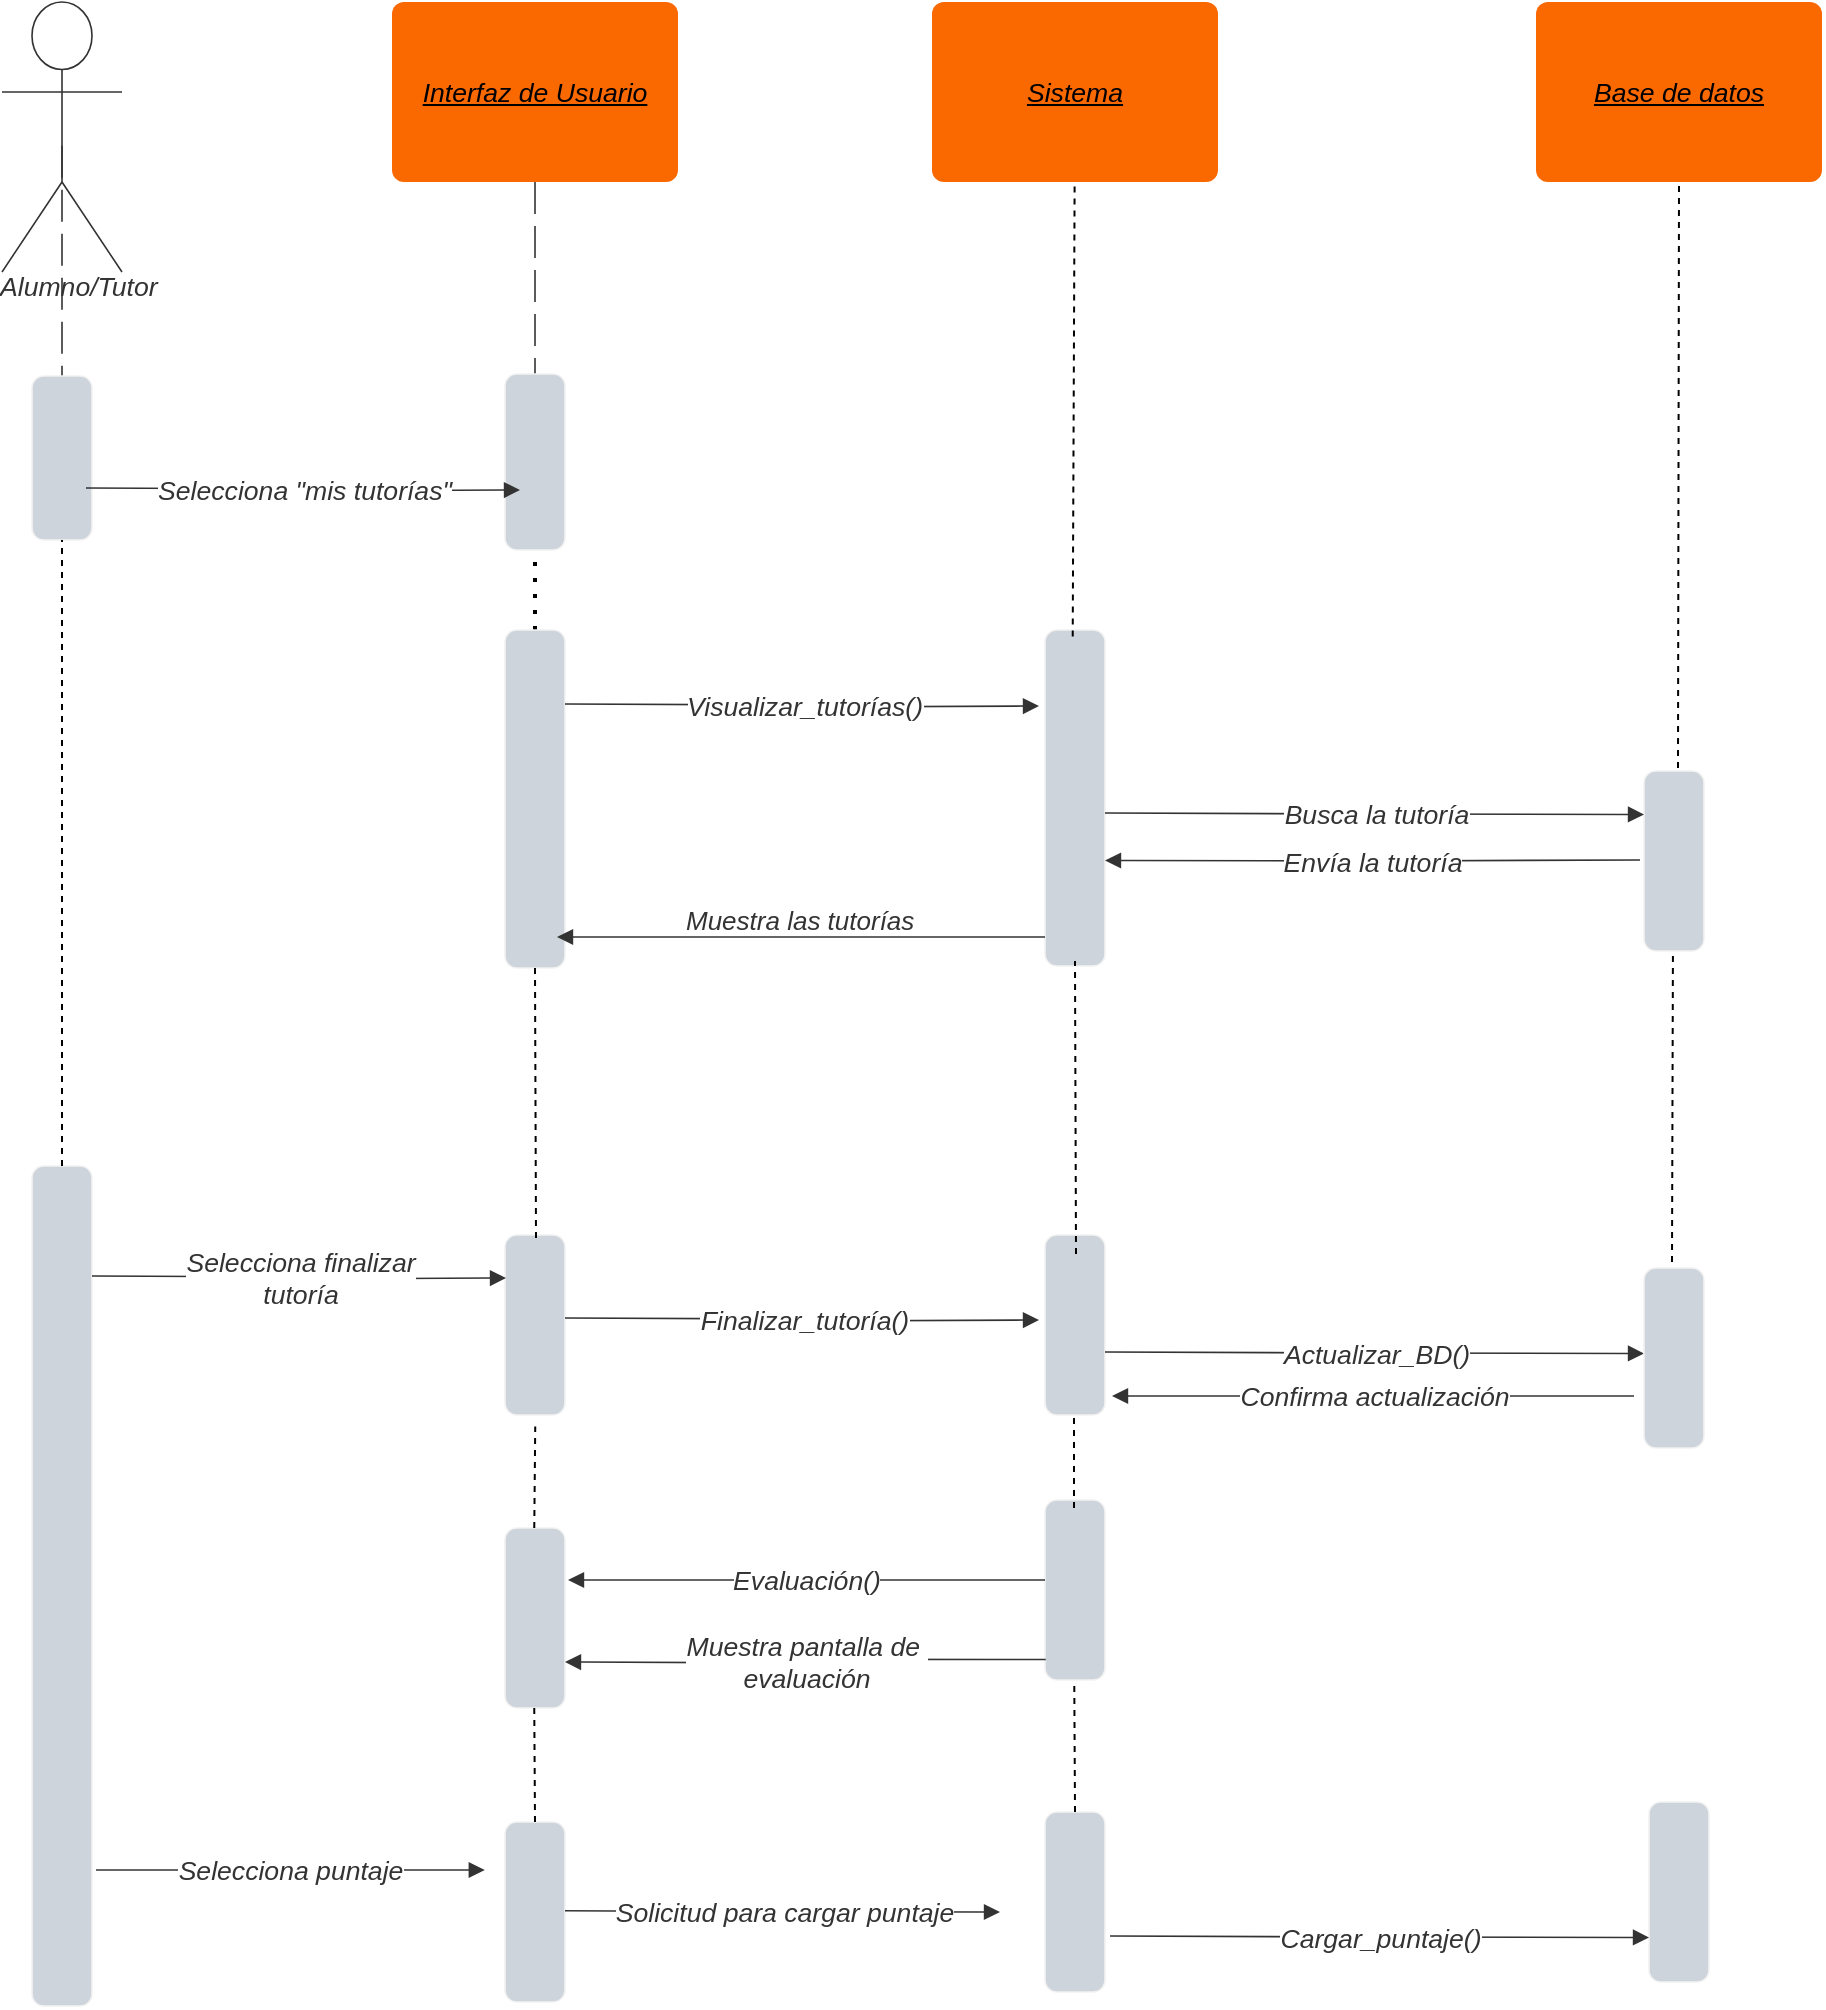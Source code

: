 <mxfile version="22.0.4" type="github">
  <diagram name="Page-1" id="plU40Ezx-mP_DqaJDuf5">
    <mxGraphModel dx="2333" dy="1676" grid="0" gridSize="10" guides="1" tooltips="1" connect="1" arrows="1" fold="1" page="0" pageScale="1" pageWidth="827" pageHeight="1169" math="0" shadow="0">
      <root>
        <mxCell id="0" />
        <mxCell id="1" parent="0" />
        <mxCell id="H_-c9IdjmHBw7mQhfh1--1" value="Interfaz de Usuario" style="html=1;overflow=block;blockSpacing=1;whiteSpace=wrap;fontSize=13.3;fontColor=#000000;fontStyle=6;align=center;spacing=0;strokeOpacity=0;fillOpacity=100;rounded=1;absoluteArcSize=1;arcSize=12;fillColor=#fa6800;strokeWidth=0.8;strokeColor=#C73500;" parent="1" vertex="1">
          <mxGeometry x="508" y="-115" width="143" height="90" as="geometry" />
        </mxCell>
        <mxCell id="H_-c9IdjmHBw7mQhfh1--2" value="Sistema" style="html=1;overflow=block;blockSpacing=1;whiteSpace=wrap;fontSize=13.3;fontColor=#000000;fontStyle=6;align=center;spacing=0;strokeOpacity=0;fillOpacity=100;rounded=1;absoluteArcSize=1;arcSize=12;fillColor=#fa6800;strokeWidth=0.8;strokeColor=#C73500;" parent="1" vertex="1">
          <mxGeometry x="778" y="-115" width="143" height="90" as="geometry" />
        </mxCell>
        <mxCell id="H_-c9IdjmHBw7mQhfh1--3" value="Alumno/Tutor" style="html=1;overflow=block;blockSpacing=1;shape=umlActor;labelPosition=center;verticalLabelPosition=bottom;verticalAlign=top;whiteSpace=nowrap;fontSize=13.3;fontColor=#333333;fontStyle=2;align=center;spacing=0;strokeColor=#333333;strokeOpacity=100;fillOpacity=100;rounded=1;absoluteArcSize=1;arcSize=12;fillColor=#ffffff;strokeWidth=0.8;lucidId=Yu5MdgyV5tNR;" parent="1" vertex="1">
          <mxGeometry x="313" y="-115" width="60" height="135" as="geometry" />
        </mxCell>
        <mxCell id="H_-c9IdjmHBw7mQhfh1--6" value="" style="html=1;jettySize=18;whiteSpace=wrap;fontSize=13;fontFamily=helvetica;strokeColor=#333333;strokeOpacity=100;dashed=1;fixDash=1;dashPattern=16 6;strokeWidth=0.8;rounded=0;startArrow=none;endArrow=none;exitX=0.5;exitY=1;exitPerimeter=0;entryX=0.5;entryY=0.432;entryPerimeter=0;lucidId=Yu5M4GIAFP0a;" parent="1" source="H_-c9IdjmHBw7mQhfh1--1" target="H_-c9IdjmHBw7mQhfh1--7" edge="1">
          <mxGeometry width="100" height="100" relative="1" as="geometry">
            <Array as="points" />
            <mxPoint x="580" y="-25" as="sourcePoint" />
            <mxPoint x="579.5" y="584.92" as="targetPoint" />
          </mxGeometry>
        </mxCell>
        <mxCell id="H_-c9IdjmHBw7mQhfh1--7" value="" style="html=1;overflow=block;blockSpacing=1;whiteSpace=wrap;fontSize=13;spacing=0;strokeColor=#f2f2f2;strokeOpacity=100;fillOpacity=100;rounded=1;absoluteArcSize=1;arcSize=12;fillColor=#ced4db;strokeWidth=0.8;lucidId=Yu5MhR-oMSno;" parent="1" vertex="1">
          <mxGeometry x="564.5" y="71" width="30" height="88" as="geometry" />
        </mxCell>
        <mxCell id="H_-c9IdjmHBw7mQhfh1--8" value="" style="html=1;jettySize=18;whiteSpace=wrap;fontSize=13;strokeColor=#333333;strokeOpacity=100;dashed=1;fixDash=1;dashPattern=16 6;strokeWidth=0.8;rounded=1;arcSize=10;edgeStyle=orthogonalEdgeStyle;startArrow=none;endArrow=none;exitX=0.5;exitY=0.532;exitPerimeter=0;lucidId=Yu5Migy3NWk_;" parent="1" source="H_-c9IdjmHBw7mQhfh1--3" target="H_-c9IdjmHBw7mQhfh1--9" edge="1">
          <mxGeometry width="100" height="100" relative="1" as="geometry">
            <Array as="points" />
            <mxPoint x="348" y="313" as="targetPoint" />
            <mxPoint x="343" y="-15" as="sourcePoint" />
          </mxGeometry>
        </mxCell>
        <mxCell id="H_-c9IdjmHBw7mQhfh1--9" value="" style="html=1;overflow=block;blockSpacing=1;whiteSpace=wrap;fontSize=13;spacing=0;strokeColor=#f2f2f2;strokeOpacity=100;fillOpacity=100;rounded=1;absoluteArcSize=1;arcSize=12;fillColor=#ced4db;strokeWidth=0.8;lucidId=Yu5MhR-oMSno;" parent="1" vertex="1">
          <mxGeometry x="328" y="72" width="30" height="82" as="geometry" />
        </mxCell>
        <mxCell id="H_-c9IdjmHBw7mQhfh1--10" value="" style="points=[[1.013,0.586,0]];html=1;overflow=block;blockSpacing=1;whiteSpace=wrap;fontSize=13;spacing=0;strokeColor=#f2f2f2;strokeOpacity=100;fillOpacity=100;rounded=1;absoluteArcSize=1;arcSize=12;fillColor=#ced4db;strokeWidth=0.8;lucidId=Yu5MsRc69goB;" parent="1" vertex="1">
          <mxGeometry x="834.5" y="199" width="30" height="168" as="geometry" />
        </mxCell>
        <mxCell id="H_-c9IdjmHBw7mQhfh1--11" value="" style="html=1;jettySize=18;whiteSpace=wrap;fontSize=13;strokeColor=#333333;strokeOpacity=100;strokeWidth=0.8;rounded=1;arcSize=10;edgeStyle=orthogonalEdgeStyle;startArrow=none;endArrow=block;endFill=1;lucidId=Yu5M0A2JVvTe;" parent="1" edge="1">
          <mxGeometry width="100" height="100" relative="1" as="geometry">
            <Array as="points" />
            <mxPoint x="355" y="128" as="sourcePoint" />
            <mxPoint x="572" y="129" as="targetPoint" />
          </mxGeometry>
        </mxCell>
        <mxCell id="H_-c9IdjmHBw7mQhfh1--12" value="Selecciona &quot;mis tutorías&quot;" style="text;html=1;resizable=0;labelBackgroundColor=default;align=center;verticalAlign=middle;fontStyle=2;fontColor=#333333;fontSize=13.3;" parent="H_-c9IdjmHBw7mQhfh1--11" vertex="1">
          <mxGeometry relative="1" as="geometry">
            <mxPoint as="offset" />
          </mxGeometry>
        </mxCell>
        <mxCell id="H_-c9IdjmHBw7mQhfh1--15" value="" style="endArrow=none;dashed=1;html=1;dashPattern=1 3;strokeWidth=2;rounded=0;entryX=0.5;entryY=1;entryDx=0;entryDy=0;exitX=0.5;exitY=0;exitDx=0;exitDy=0;" parent="1" source="H_-c9IdjmHBw7mQhfh1--17" target="H_-c9IdjmHBw7mQhfh1--7" edge="1">
          <mxGeometry width="50" height="50" relative="1" as="geometry">
            <mxPoint x="554.5" y="372" as="sourcePoint" />
            <mxPoint x="604.5" y="322" as="targetPoint" />
          </mxGeometry>
        </mxCell>
        <mxCell id="H_-c9IdjmHBw7mQhfh1--17" value="" style="html=1;overflow=block;blockSpacing=1;whiteSpace=wrap;fontSize=13;spacing=0;strokeColor=#f2f2f2;strokeOpacity=100;fillOpacity=100;rounded=1;absoluteArcSize=1;arcSize=12;fillColor=#ced4db;strokeWidth=0.8;lucidId=Yu5MhR-oMSno;" parent="1" vertex="1">
          <mxGeometry x="564.5" y="199" width="30" height="169" as="geometry" />
        </mxCell>
        <mxCell id="H_-c9IdjmHBw7mQhfh1--18" value="" style="endArrow=none;dashed=1;html=1;rounded=0;exitX=0.462;exitY=0.019;exitDx=0;exitDy=0;exitPerimeter=0;" parent="1" source="H_-c9IdjmHBw7mQhfh1--10" target="H_-c9IdjmHBw7mQhfh1--2" edge="1">
          <mxGeometry width="50" height="50" relative="1" as="geometry">
            <mxPoint x="849.05" y="183" as="sourcePoint" />
            <mxPoint x="849.05" y="151" as="targetPoint" />
          </mxGeometry>
        </mxCell>
        <mxCell id="H_-c9IdjmHBw7mQhfh1--19" value="Base de datos" style="html=1;overflow=block;blockSpacing=1;whiteSpace=wrap;fontSize=13.3;fontColor=#000000;fontStyle=6;align=center;spacing=0;strokeOpacity=0;fillOpacity=100;rounded=1;absoluteArcSize=1;arcSize=12;fillColor=#fa6800;strokeWidth=0.8;strokeColor=#C73500;" parent="1" vertex="1">
          <mxGeometry x="1080" y="-115" width="143" height="90" as="geometry" />
        </mxCell>
        <mxCell id="H_-c9IdjmHBw7mQhfh1--20" value="" style="html=1;overflow=block;blockSpacing=1;whiteSpace=wrap;fontSize=13;spacing=0;strokeColor=#f2f2f2;strokeOpacity=100;fillOpacity=100;rounded=1;absoluteArcSize=1;arcSize=12;fillColor=#ced4db;strokeWidth=0.8;lucidId=Yu5MydJHa4al;" parent="1" vertex="1">
          <mxGeometry x="1134" y="269.5" width="30" height="90" as="geometry" />
        </mxCell>
        <mxCell id="H_-c9IdjmHBw7mQhfh1--21" value="" style="html=1;overflow=block;blockSpacing=1;whiteSpace=wrap;fontSize=13;spacing=0;strokeColor=#f2f2f2;strokeOpacity=100;fillOpacity=100;rounded=1;absoluteArcSize=1;arcSize=12;fillColor=#ced4db;strokeWidth=0.8;lucidId=Yu5MydJHa4al;" parent="1" vertex="1">
          <mxGeometry x="834.5" y="501.5" width="30" height="90" as="geometry" />
        </mxCell>
        <mxCell id="H_-c9IdjmHBw7mQhfh1--22" value="" style="html=1;jettySize=18;whiteSpace=wrap;fontSize=13;strokeColor=#333333;strokeOpacity=100;strokeWidth=0.8;rounded=1;arcSize=10;edgeStyle=orthogonalEdgeStyle;startArrow=none;endArrow=block;endFill=1;lucidId=Yu5M0A2JVvTe;entryX=0;entryY=0.5;entryDx=0;entryDy=0;" parent="1" edge="1">
          <mxGeometry width="100" height="100" relative="1" as="geometry">
            <Array as="points" />
            <mxPoint x="864.5" y="290.5" as="sourcePoint" />
            <mxPoint x="1134" y="291.25" as="targetPoint" />
          </mxGeometry>
        </mxCell>
        <mxCell id="H_-c9IdjmHBw7mQhfh1--23" value="Busca la tutoría" style="text;html=1;resizable=0;labelBackgroundColor=default;align=center;verticalAlign=middle;fontStyle=2;fontColor=#333333;fontSize=13.3;" parent="H_-c9IdjmHBw7mQhfh1--22" vertex="1">
          <mxGeometry relative="1" as="geometry">
            <mxPoint as="offset" />
          </mxGeometry>
        </mxCell>
        <mxCell id="H_-c9IdjmHBw7mQhfh1--24" value="" style="html=1;jettySize=18;whiteSpace=wrap;fontSize=13;strokeColor=#333333;strokeOpacity=100;strokeWidth=0.8;rounded=1;arcSize=10;edgeStyle=orthogonalEdgeStyle;startArrow=none;endArrow=block;endFill=1;lucidId=Yu5M0A2JVvTe;entryX=1;entryY=0.75;entryDx=0;entryDy=0;" parent="1" edge="1">
          <mxGeometry width="100" height="100" relative="1" as="geometry">
            <Array as="points" />
            <mxPoint x="1132" y="313.97" as="sourcePoint" />
            <mxPoint x="864.5" y="314.22" as="targetPoint" />
          </mxGeometry>
        </mxCell>
        <mxCell id="H_-c9IdjmHBw7mQhfh1--25" value="Envía la tutoría" style="text;html=1;resizable=0;labelBackgroundColor=default;align=center;verticalAlign=middle;fontStyle=2;fontColor=#333333;fontSize=13.3;" parent="H_-c9IdjmHBw7mQhfh1--24" vertex="1">
          <mxGeometry relative="1" as="geometry">
            <mxPoint as="offset" />
          </mxGeometry>
        </mxCell>
        <mxCell id="H_-c9IdjmHBw7mQhfh1--26" value="" style="endArrow=none;dashed=1;html=1;rounded=0;entryX=0.5;entryY=1;entryDx=0;entryDy=0;" parent="1" target="H_-c9IdjmHBw7mQhfh1--19" edge="1">
          <mxGeometry width="50" height="50" relative="1" as="geometry">
            <mxPoint x="1151" y="268" as="sourcePoint" />
            <mxPoint x="1151.26" y="324" as="targetPoint" />
          </mxGeometry>
        </mxCell>
        <mxCell id="H_-c9IdjmHBw7mQhfh1--27" value="" style="html=1;overflow=block;blockSpacing=1;whiteSpace=wrap;fontSize=13;spacing=0;strokeColor=#f2f2f2;strokeOpacity=100;fillOpacity=100;rounded=1;absoluteArcSize=1;arcSize=12;fillColor=#ced4db;strokeWidth=0.8;lucidId=Yu5MydJHa4al;" parent="1" vertex="1">
          <mxGeometry x="564.5" y="501.5" width="30" height="90" as="geometry" />
        </mxCell>
        <mxCell id="H_-c9IdjmHBw7mQhfh1--28" value="" style="endArrow=none;dashed=1;html=1;rounded=0;entryX=0.5;entryY=1;entryDx=0;entryDy=0;" parent="1" target="H_-c9IdjmHBw7mQhfh1--17" edge="1">
          <mxGeometry width="50" height="50" relative="1" as="geometry">
            <mxPoint x="580" y="503" as="sourcePoint" />
            <mxPoint x="579.94" y="456" as="targetPoint" />
          </mxGeometry>
        </mxCell>
        <mxCell id="H_-c9IdjmHBw7mQhfh1--29" value="" style="endArrow=none;dashed=1;html=1;rounded=0;entryX=0.5;entryY=1;entryDx=0;entryDy=0;" parent="1" edge="1">
          <mxGeometry width="50" height="50" relative="1" as="geometry">
            <mxPoint x="850" y="511" as="sourcePoint" />
            <mxPoint x="849.5" y="364.5" as="targetPoint" />
          </mxGeometry>
        </mxCell>
        <mxCell id="H_-c9IdjmHBw7mQhfh1--30" value="" style="html=1;overflow=block;blockSpacing=1;whiteSpace=wrap;fontSize=13;spacing=0;strokeColor=#f2f2f2;strokeOpacity=100;fillOpacity=100;rounded=1;absoluteArcSize=1;arcSize=12;fillColor=#ced4db;strokeWidth=0.8;lucidId=Yu5MydJHa4al;" parent="1" vertex="1">
          <mxGeometry x="328" y="467" width="30" height="420" as="geometry" />
        </mxCell>
        <mxCell id="H_-c9IdjmHBw7mQhfh1--31" value="" style="endArrow=none;dashed=1;html=1;rounded=0;exitX=0.5;exitY=0;exitDx=0;exitDy=0;entryX=0.5;entryY=1;entryDx=0;entryDy=0;" parent="1" source="H_-c9IdjmHBw7mQhfh1--30" target="H_-c9IdjmHBw7mQhfh1--9" edge="1">
          <mxGeometry width="50" height="50" relative="1" as="geometry">
            <mxPoint x="290" y="377" as="sourcePoint" />
            <mxPoint x="291" y="150" as="targetPoint" />
          </mxGeometry>
        </mxCell>
        <mxCell id="H_-c9IdjmHBw7mQhfh1--32" value="" style="html=1;jettySize=18;whiteSpace=wrap;fontSize=13;strokeColor=#333333;strokeOpacity=100;strokeWidth=0.8;rounded=1;arcSize=10;edgeStyle=orthogonalEdgeStyle;startArrow=none;endArrow=block;endFill=1;lucidId=Yu5M0A2JVvTe;" parent="1" edge="1">
          <mxGeometry width="100" height="100" relative="1" as="geometry">
            <Array as="points" />
            <mxPoint x="358" y="522" as="sourcePoint" />
            <mxPoint x="565" y="523" as="targetPoint" />
          </mxGeometry>
        </mxCell>
        <mxCell id="H_-c9IdjmHBw7mQhfh1--33" value="Selecciona finalizar&lt;br&gt;tutoría" style="text;html=1;resizable=0;labelBackgroundColor=default;align=center;verticalAlign=middle;fontStyle=2;fontColor=#333333;fontSize=13.3;" parent="H_-c9IdjmHBw7mQhfh1--32" vertex="1">
          <mxGeometry relative="1" as="geometry">
            <mxPoint as="offset" />
          </mxGeometry>
        </mxCell>
        <mxCell id="H_-c9IdjmHBw7mQhfh1--34" value="" style="html=1;jettySize=18;whiteSpace=wrap;fontSize=13;fontFamily=helvetica;strokeColor=#333333;strokeOpacity=100;strokeWidth=0.8;rounded=0;startArrow=none;endArrow=block;endFill=1;exitX=0;exitY=0.5;lucidId=Yu5MB3FtIlV_;exitDx=0;exitDy=0;entryX=0.953;entryY=0.628;entryDx=0;entryDy=0;entryPerimeter=0;" parent="1" edge="1">
          <mxGeometry width="100" height="100" relative="1" as="geometry">
            <Array as="points" />
            <mxPoint x="834.5" y="352.5" as="sourcePoint" />
            <mxPoint x="590.5" y="352.5" as="targetPoint" />
          </mxGeometry>
        </mxCell>
        <mxCell id="H_-c9IdjmHBw7mQhfh1--37" value="" style="html=1;jettySize=18;whiteSpace=wrap;fontSize=13;strokeColor=#333333;strokeOpacity=100;strokeWidth=0.8;rounded=1;arcSize=10;edgeStyle=orthogonalEdgeStyle;startArrow=none;endArrow=block;endFill=1;lucidId=Yu5M0A2JVvTe;" parent="1" edge="1">
          <mxGeometry width="100" height="100" relative="1" as="geometry">
            <Array as="points" />
            <mxPoint x="594.5" y="543" as="sourcePoint" />
            <mxPoint x="831.5" y="544" as="targetPoint" />
          </mxGeometry>
        </mxCell>
        <mxCell id="H_-c9IdjmHBw7mQhfh1--38" value="Finalizar_tutoría()" style="text;html=1;resizable=0;labelBackgroundColor=default;align=center;verticalAlign=middle;fontStyle=2;fontColor=#333333;fontSize=13.3;" parent="H_-c9IdjmHBw7mQhfh1--37" vertex="1">
          <mxGeometry relative="1" as="geometry">
            <mxPoint as="offset" />
          </mxGeometry>
        </mxCell>
        <mxCell id="H_-c9IdjmHBw7mQhfh1--40" value="" style="html=1;jettySize=18;whiteSpace=wrap;fontSize=13;strokeColor=#333333;strokeOpacity=100;strokeWidth=0.8;rounded=1;arcSize=10;edgeStyle=orthogonalEdgeStyle;startArrow=none;endArrow=block;endFill=1;lucidId=Yu5M0A2JVvTe;entryX=0;entryY=0.5;entryDx=0;entryDy=0;" parent="1" edge="1">
          <mxGeometry width="100" height="100" relative="1" as="geometry">
            <Array as="points" />
            <mxPoint x="864.5" y="560" as="sourcePoint" />
            <mxPoint x="1134" y="560.75" as="targetPoint" />
          </mxGeometry>
        </mxCell>
        <mxCell id="H_-c9IdjmHBw7mQhfh1--41" value="Actualizar_BD()" style="text;html=1;resizable=0;labelBackgroundColor=default;align=center;verticalAlign=middle;fontStyle=2;fontColor=#333333;fontSize=13.3;" parent="H_-c9IdjmHBw7mQhfh1--40" vertex="1">
          <mxGeometry relative="1" as="geometry">
            <mxPoint as="offset" />
          </mxGeometry>
        </mxCell>
        <mxCell id="H_-c9IdjmHBw7mQhfh1--42" value="" style="html=1;overflow=block;blockSpacing=1;whiteSpace=wrap;fontSize=13;spacing=0;strokeColor=#f2f2f2;strokeOpacity=100;fillOpacity=100;rounded=1;absoluteArcSize=1;arcSize=12;fillColor=#ced4db;strokeWidth=0.8;lucidId=Yu5MydJHa4al;" parent="1" vertex="1">
          <mxGeometry x="834.5" y="634" width="30" height="90" as="geometry" />
        </mxCell>
        <mxCell id="H_-c9IdjmHBw7mQhfh1--43" value="" style="endArrow=none;dashed=1;html=1;rounded=0;entryX=0.5;entryY=1;entryDx=0;entryDy=0;" parent="1" edge="1">
          <mxGeometry width="50" height="50" relative="1" as="geometry">
            <mxPoint x="849" y="638" as="sourcePoint" />
            <mxPoint x="849" y="591" as="targetPoint" />
          </mxGeometry>
        </mxCell>
        <mxCell id="H_-c9IdjmHBw7mQhfh1--44" value="" style="endArrow=none;dashed=1;html=1;rounded=0;" parent="1" edge="1">
          <mxGeometry width="50" height="50" relative="1" as="geometry">
            <mxPoint x="1148" y="515" as="sourcePoint" />
            <mxPoint x="1148.47" y="359.5" as="targetPoint" />
          </mxGeometry>
        </mxCell>
        <mxCell id="H_-c9IdjmHBw7mQhfh1--45" value="&lt;span style=&quot;color: rgb(51, 51, 51); font-family: Helvetica; font-size: 13px; font-style: italic; font-variant-ligatures: normal; font-variant-caps: normal; font-weight: 400; letter-spacing: normal; orphans: 2; text-align: center; text-indent: 0px; text-transform: none; widows: 2; word-spacing: 0px; -webkit-text-stroke-width: 0px; background-color: rgb(255, 255, 255); text-decoration-thickness: initial; text-decoration-style: initial; text-decoration-color: initial; float: none; display: inline !important;&quot;&gt;Muestra las tutorías&lt;/span&gt;" style="text;whiteSpace=wrap;html=1;" parent="1" vertex="1">
          <mxGeometry x="653" y="330" width="148" height="32" as="geometry" />
        </mxCell>
        <mxCell id="H_-c9IdjmHBw7mQhfh1--46" value="" style="html=1;jettySize=18;whiteSpace=wrap;fontSize=13;strokeColor=#333333;strokeOpacity=100;strokeWidth=0.8;rounded=1;arcSize=10;edgeStyle=orthogonalEdgeStyle;startArrow=none;endArrow=block;endFill=1;lucidId=Yu5M0A2JVvTe;" parent="1" edge="1">
          <mxGeometry width="100" height="100" relative="1" as="geometry">
            <Array as="points" />
            <mxPoint x="834.5" y="674" as="sourcePoint" />
            <mxPoint x="596" y="674" as="targetPoint" />
          </mxGeometry>
        </mxCell>
        <mxCell id="H_-c9IdjmHBw7mQhfh1--47" value="Evaluación()" style="text;html=1;resizable=0;labelBackgroundColor=default;align=center;verticalAlign=middle;fontStyle=2;fontColor=#333333;fontSize=13.3;" parent="H_-c9IdjmHBw7mQhfh1--46" vertex="1">
          <mxGeometry relative="1" as="geometry">
            <mxPoint as="offset" />
          </mxGeometry>
        </mxCell>
        <mxCell id="H_-c9IdjmHBw7mQhfh1--48" value="" style="html=1;overflow=block;blockSpacing=1;whiteSpace=wrap;fontSize=13;spacing=0;strokeColor=#f2f2f2;strokeOpacity=100;fillOpacity=100;rounded=1;absoluteArcSize=1;arcSize=12;fillColor=#ced4db;strokeWidth=0.8;lucidId=Yu5MydJHa4al;" parent="1" vertex="1">
          <mxGeometry x="564.5" y="648" width="30" height="90" as="geometry" />
        </mxCell>
        <mxCell id="H_-c9IdjmHBw7mQhfh1--51" value="" style="html=1;jettySize=18;whiteSpace=wrap;fontSize=13;strokeColor=#333333;strokeOpacity=100;strokeWidth=0.8;rounded=1;arcSize=10;edgeStyle=orthogonalEdgeStyle;startArrow=none;endArrow=block;endFill=1;lucidId=Yu5M0A2JVvTe;" parent="1" edge="1">
          <mxGeometry width="100" height="100" relative="1" as="geometry">
            <Array as="points" />
            <mxPoint x="359.999" y="819" as="sourcePoint" />
            <mxPoint x="554.39" y="819" as="targetPoint" />
          </mxGeometry>
        </mxCell>
        <mxCell id="H_-c9IdjmHBw7mQhfh1--52" value="Selecciona puntaje" style="text;html=1;resizable=0;labelBackgroundColor=default;align=center;verticalAlign=middle;fontStyle=2;fontColor=#333333;fontSize=13.3;" parent="H_-c9IdjmHBw7mQhfh1--51" vertex="1">
          <mxGeometry relative="1" as="geometry">
            <mxPoint as="offset" />
          </mxGeometry>
        </mxCell>
        <mxCell id="H_-c9IdjmHBw7mQhfh1--53" value="" style="html=1;overflow=block;blockSpacing=1;whiteSpace=wrap;fontSize=13;spacing=0;strokeColor=#f2f2f2;strokeOpacity=100;fillOpacity=100;rounded=1;absoluteArcSize=1;arcSize=12;fillColor=#ced4db;strokeWidth=0.8;lucidId=Yu5MydJHa4al;" parent="1" vertex="1">
          <mxGeometry x="564.5" y="795" width="30" height="90" as="geometry" />
        </mxCell>
        <mxCell id="H_-c9IdjmHBw7mQhfh1--54" value="" style="html=1;overflow=block;blockSpacing=1;whiteSpace=wrap;fontSize=13;spacing=0;strokeColor=#f2f2f2;strokeOpacity=100;fillOpacity=100;rounded=1;absoluteArcSize=1;arcSize=12;fillColor=#ced4db;strokeWidth=0.8;lucidId=Yu5MydJHa4al;" parent="1" vertex="1">
          <mxGeometry x="834.5" y="790" width="30" height="90" as="geometry" />
        </mxCell>
        <mxCell id="H_-c9IdjmHBw7mQhfh1--55" value="" style="html=1;jettySize=18;whiteSpace=wrap;fontSize=13;strokeColor=#333333;strokeOpacity=100;strokeWidth=0.8;rounded=1;arcSize=10;edgeStyle=orthogonalEdgeStyle;startArrow=none;endArrow=block;endFill=1;lucidId=Yu5M0A2JVvTe;" parent="1" edge="1">
          <mxGeometry width="100" height="100" relative="1" as="geometry">
            <Array as="points" />
            <mxPoint x="594.5" y="839.35" as="sourcePoint" />
            <mxPoint x="812" y="840" as="targetPoint" />
          </mxGeometry>
        </mxCell>
        <mxCell id="H_-c9IdjmHBw7mQhfh1--56" value="Solicitud para cargar puntaje" style="text;html=1;resizable=0;labelBackgroundColor=default;align=center;verticalAlign=middle;fontStyle=2;fontColor=#333333;fontSize=13.3;" parent="H_-c9IdjmHBw7mQhfh1--55" vertex="1">
          <mxGeometry relative="1" as="geometry">
            <mxPoint as="offset" />
          </mxGeometry>
        </mxCell>
        <mxCell id="H_-c9IdjmHBw7mQhfh1--57" value="" style="html=1;overflow=block;blockSpacing=1;whiteSpace=wrap;fontSize=13;spacing=0;strokeColor=#f2f2f2;strokeOpacity=100;fillOpacity=100;rounded=1;absoluteArcSize=1;arcSize=12;fillColor=#ced4db;strokeWidth=0.8;lucidId=Yu5MydJHa4al;" parent="1" vertex="1">
          <mxGeometry x="1136.5" y="785" width="30" height="90" as="geometry" />
        </mxCell>
        <mxCell id="H_-c9IdjmHBw7mQhfh1--58" value="" style="html=1;jettySize=18;whiteSpace=wrap;fontSize=13;strokeColor=#333333;strokeOpacity=100;strokeWidth=0.8;rounded=1;arcSize=10;edgeStyle=orthogonalEdgeStyle;startArrow=none;endArrow=block;endFill=1;lucidId=Yu5M0A2JVvTe;entryX=0;entryY=0.5;entryDx=0;entryDy=0;" parent="1" edge="1">
          <mxGeometry width="100" height="100" relative="1" as="geometry">
            <Array as="points" />
            <mxPoint x="867" y="852" as="sourcePoint" />
            <mxPoint x="1136.5" y="852.75" as="targetPoint" />
          </mxGeometry>
        </mxCell>
        <mxCell id="H_-c9IdjmHBw7mQhfh1--59" value="Cargar_puntaje()" style="text;html=1;resizable=0;labelBackgroundColor=default;align=center;verticalAlign=middle;fontStyle=2;fontColor=#333333;fontSize=13.3;" parent="H_-c9IdjmHBw7mQhfh1--58" vertex="1">
          <mxGeometry relative="1" as="geometry">
            <mxPoint as="offset" />
          </mxGeometry>
        </mxCell>
        <mxCell id="H_-c9IdjmHBw7mQhfh1--60" value="" style="endArrow=none;dashed=1;html=1;rounded=0;entryX=0.504;entryY=1.064;entryDx=0;entryDy=0;entryPerimeter=0;" parent="1" target="H_-c9IdjmHBw7mQhfh1--27" edge="1">
          <mxGeometry width="50" height="50" relative="1" as="geometry">
            <mxPoint x="579.13" y="648" as="sourcePoint" />
            <mxPoint x="579.13" y="601" as="targetPoint" />
          </mxGeometry>
        </mxCell>
        <mxCell id="H_-c9IdjmHBw7mQhfh1--61" value="" style="endArrow=none;dashed=1;html=1;rounded=0;entryX=0.5;entryY=1;entryDx=0;entryDy=0;exitX=0.5;exitY=0;exitDx=0;exitDy=0;" parent="1" source="H_-c9IdjmHBw7mQhfh1--53" edge="1">
          <mxGeometry width="50" height="50" relative="1" as="geometry">
            <mxPoint x="579.13" y="785" as="sourcePoint" />
            <mxPoint x="579.13" y="738" as="targetPoint" />
          </mxGeometry>
        </mxCell>
        <mxCell id="H_-c9IdjmHBw7mQhfh1--62" value="" style="endArrow=none;dashed=1;html=1;rounded=0;entryX=0.5;entryY=1;entryDx=0;entryDy=0;exitX=0.5;exitY=0;exitDx=0;exitDy=0;" parent="1" source="H_-c9IdjmHBw7mQhfh1--54" edge="1">
          <mxGeometry width="50" height="50" relative="1" as="geometry">
            <mxPoint x="849.13" y="771" as="sourcePoint" />
            <mxPoint x="849.13" y="724" as="targetPoint" />
          </mxGeometry>
        </mxCell>
        <mxCell id="H_-c9IdjmHBw7mQhfh1--39" value="" style="html=1;overflow=block;blockSpacing=1;whiteSpace=wrap;fontSize=13;spacing=0;strokeColor=#f2f2f2;strokeOpacity=100;fillOpacity=100;rounded=1;absoluteArcSize=1;arcSize=12;fillColor=#ced4db;strokeWidth=0.8;lucidId=Yu5MydJHa4al;" parent="1" vertex="1">
          <mxGeometry x="1134" y="518" width="30" height="90" as="geometry" />
        </mxCell>
        <mxCell id="H_-c9IdjmHBw7mQhfh1--64" value="" style="html=1;jettySize=18;whiteSpace=wrap;fontSize=13;strokeColor=#333333;strokeOpacity=100;strokeWidth=0.8;rounded=1;arcSize=10;edgeStyle=orthogonalEdgeStyle;startArrow=none;endArrow=block;endFill=1;lucidId=Yu5M0A2JVvTe;" parent="1" edge="1">
          <mxGeometry width="100" height="100" relative="1" as="geometry">
            <Array as="points" />
            <mxPoint x="1129" y="582" as="sourcePoint" />
            <mxPoint x="868" y="582" as="targetPoint" />
          </mxGeometry>
        </mxCell>
        <mxCell id="H_-c9IdjmHBw7mQhfh1--65" value="Confirma actualización" style="text;html=1;resizable=0;labelBackgroundColor=default;align=center;verticalAlign=middle;fontStyle=2;fontColor=#333333;fontSize=13.3;" parent="H_-c9IdjmHBw7mQhfh1--64" vertex="1">
          <mxGeometry relative="1" as="geometry">
            <mxPoint as="offset" />
          </mxGeometry>
        </mxCell>
        <mxCell id="H_-c9IdjmHBw7mQhfh1--66" value="" style="html=1;jettySize=18;whiteSpace=wrap;fontSize=13;strokeColor=#333333;strokeOpacity=100;strokeWidth=0.8;rounded=1;arcSize=10;edgeStyle=orthogonalEdgeStyle;startArrow=none;endArrow=block;endFill=1;lucidId=Yu5M0A2JVvTe;exitX=0.012;exitY=0.886;exitDx=0;exitDy=0;exitPerimeter=0;" parent="1" source="H_-c9IdjmHBw7mQhfh1--42" edge="1">
          <mxGeometry width="100" height="100" relative="1" as="geometry">
            <Array as="points" />
            <mxPoint x="791.5" y="715" as="sourcePoint" />
            <mxPoint x="594.5" y="715" as="targetPoint" />
          </mxGeometry>
        </mxCell>
        <mxCell id="H_-c9IdjmHBw7mQhfh1--67" value="Muestra pantalla de&amp;nbsp;&lt;br&gt;evaluación" style="text;html=1;resizable=0;labelBackgroundColor=default;align=center;verticalAlign=middle;fontStyle=2;fontColor=#333333;fontSize=13.3;" parent="H_-c9IdjmHBw7mQhfh1--66" vertex="1">
          <mxGeometry relative="1" as="geometry">
            <mxPoint as="offset" />
          </mxGeometry>
        </mxCell>
        <mxCell id="xQGkih3bfMj6HIeeeXxl-1" value="" style="html=1;jettySize=18;whiteSpace=wrap;fontSize=13;strokeColor=#333333;strokeOpacity=100;strokeWidth=0.8;rounded=1;arcSize=10;edgeStyle=orthogonalEdgeStyle;startArrow=none;endArrow=block;endFill=1;lucidId=Yu5M0A2JVvTe;" edge="1" parent="1">
          <mxGeometry width="100" height="100" relative="1" as="geometry">
            <Array as="points" />
            <mxPoint x="594.5" y="236" as="sourcePoint" />
            <mxPoint x="831.5" y="237" as="targetPoint" />
          </mxGeometry>
        </mxCell>
        <mxCell id="xQGkih3bfMj6HIeeeXxl-2" value="Visualizar_tutorías()" style="text;html=1;resizable=0;labelBackgroundColor=default;align=center;verticalAlign=middle;fontStyle=2;fontColor=#333333;fontSize=13.3;" vertex="1" parent="xQGkih3bfMj6HIeeeXxl-1">
          <mxGeometry relative="1" as="geometry">
            <mxPoint as="offset" />
          </mxGeometry>
        </mxCell>
      </root>
    </mxGraphModel>
  </diagram>
</mxfile>
